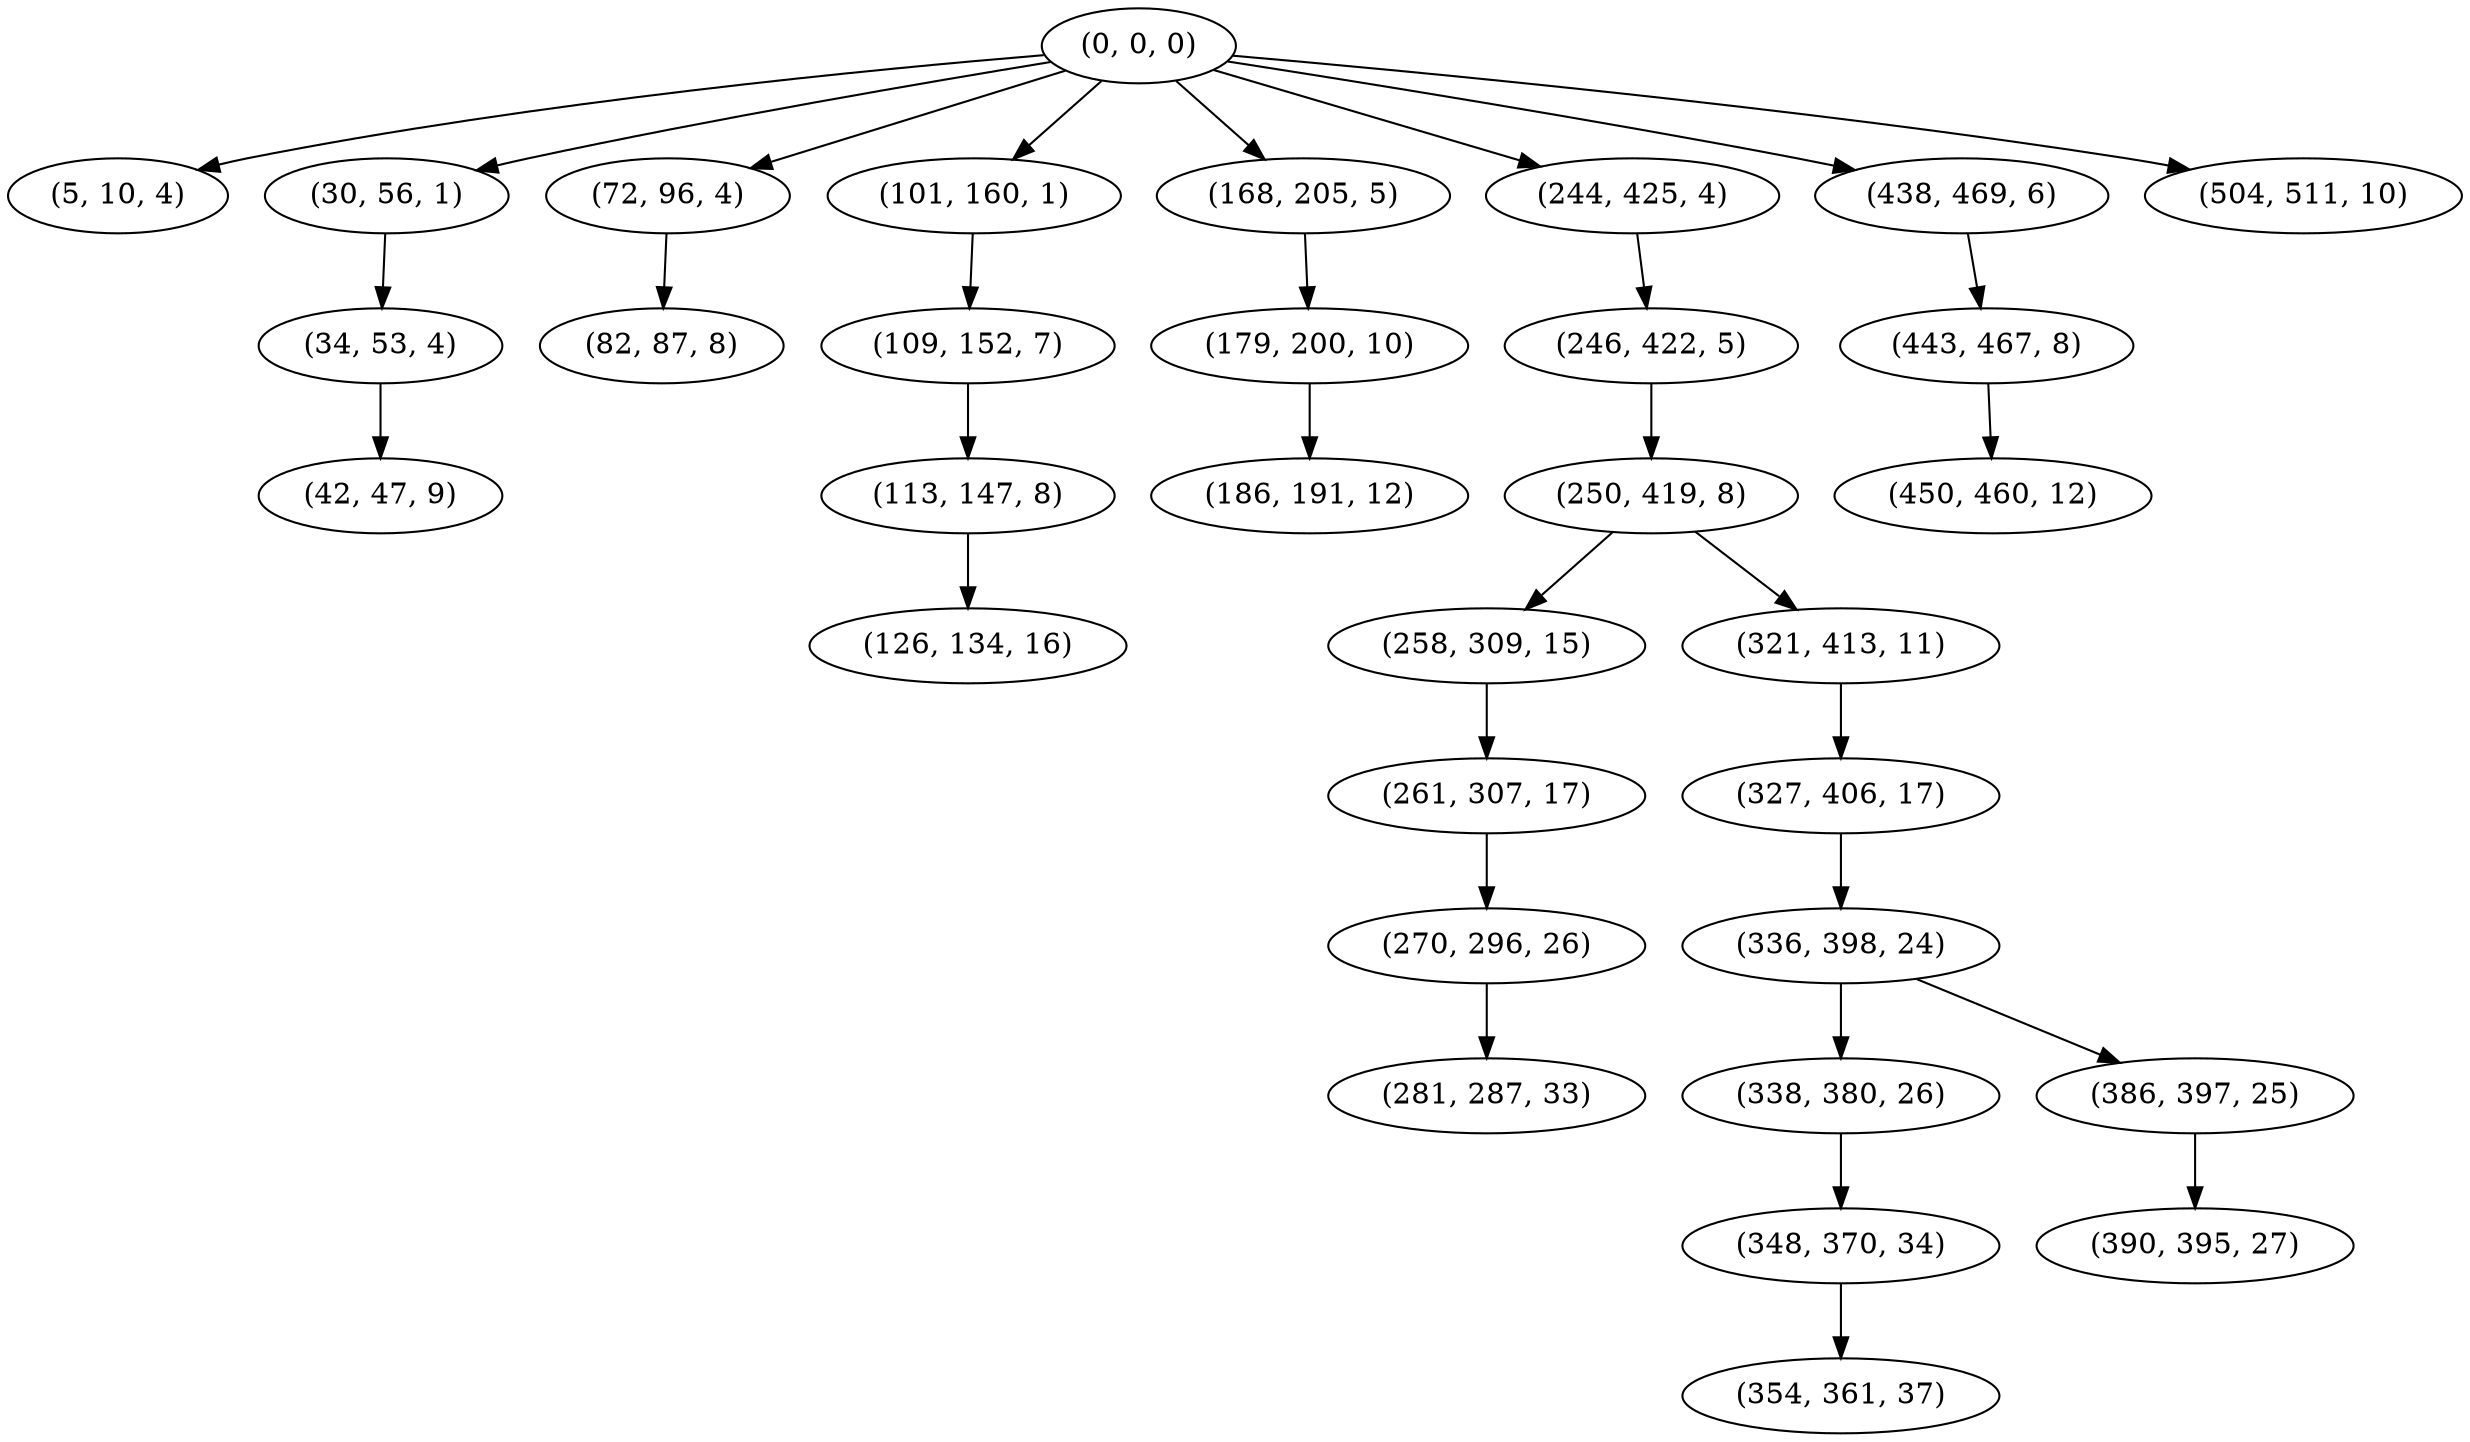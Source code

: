 digraph tree {
    "(0, 0, 0)";
    "(5, 10, 4)";
    "(30, 56, 1)";
    "(34, 53, 4)";
    "(42, 47, 9)";
    "(72, 96, 4)";
    "(82, 87, 8)";
    "(101, 160, 1)";
    "(109, 152, 7)";
    "(113, 147, 8)";
    "(126, 134, 16)";
    "(168, 205, 5)";
    "(179, 200, 10)";
    "(186, 191, 12)";
    "(244, 425, 4)";
    "(246, 422, 5)";
    "(250, 419, 8)";
    "(258, 309, 15)";
    "(261, 307, 17)";
    "(270, 296, 26)";
    "(281, 287, 33)";
    "(321, 413, 11)";
    "(327, 406, 17)";
    "(336, 398, 24)";
    "(338, 380, 26)";
    "(348, 370, 34)";
    "(354, 361, 37)";
    "(386, 397, 25)";
    "(390, 395, 27)";
    "(438, 469, 6)";
    "(443, 467, 8)";
    "(450, 460, 12)";
    "(504, 511, 10)";
    "(0, 0, 0)" -> "(5, 10, 4)";
    "(0, 0, 0)" -> "(30, 56, 1)";
    "(0, 0, 0)" -> "(72, 96, 4)";
    "(0, 0, 0)" -> "(101, 160, 1)";
    "(0, 0, 0)" -> "(168, 205, 5)";
    "(0, 0, 0)" -> "(244, 425, 4)";
    "(0, 0, 0)" -> "(438, 469, 6)";
    "(0, 0, 0)" -> "(504, 511, 10)";
    "(30, 56, 1)" -> "(34, 53, 4)";
    "(34, 53, 4)" -> "(42, 47, 9)";
    "(72, 96, 4)" -> "(82, 87, 8)";
    "(101, 160, 1)" -> "(109, 152, 7)";
    "(109, 152, 7)" -> "(113, 147, 8)";
    "(113, 147, 8)" -> "(126, 134, 16)";
    "(168, 205, 5)" -> "(179, 200, 10)";
    "(179, 200, 10)" -> "(186, 191, 12)";
    "(244, 425, 4)" -> "(246, 422, 5)";
    "(246, 422, 5)" -> "(250, 419, 8)";
    "(250, 419, 8)" -> "(258, 309, 15)";
    "(250, 419, 8)" -> "(321, 413, 11)";
    "(258, 309, 15)" -> "(261, 307, 17)";
    "(261, 307, 17)" -> "(270, 296, 26)";
    "(270, 296, 26)" -> "(281, 287, 33)";
    "(321, 413, 11)" -> "(327, 406, 17)";
    "(327, 406, 17)" -> "(336, 398, 24)";
    "(336, 398, 24)" -> "(338, 380, 26)";
    "(336, 398, 24)" -> "(386, 397, 25)";
    "(338, 380, 26)" -> "(348, 370, 34)";
    "(348, 370, 34)" -> "(354, 361, 37)";
    "(386, 397, 25)" -> "(390, 395, 27)";
    "(438, 469, 6)" -> "(443, 467, 8)";
    "(443, 467, 8)" -> "(450, 460, 12)";
}
